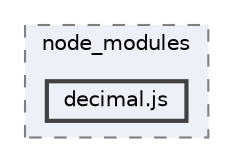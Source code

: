 digraph "pkiclassroomrescheduler/src/main/frontend/node_modules/decimal.js"
{
 // LATEX_PDF_SIZE
  bgcolor="transparent";
  edge [fontname=Helvetica,fontsize=10,labelfontname=Helvetica,labelfontsize=10];
  node [fontname=Helvetica,fontsize=10,shape=box,height=0.2,width=0.4];
  compound=true
  subgraph clusterdir_72953eda66ccb3a2722c28e1c3e6c23b {
    graph [ bgcolor="#edf0f7", pencolor="grey50", label="node_modules", fontname=Helvetica,fontsize=10 style="filled,dashed", URL="dir_72953eda66ccb3a2722c28e1c3e6c23b.html",tooltip=""]
  dir_5afa7b3198a26387f62de0a487c46950 [label="decimal.js", fillcolor="#edf0f7", color="grey25", style="filled,bold", URL="dir_5afa7b3198a26387f62de0a487c46950.html",tooltip=""];
  }
}
